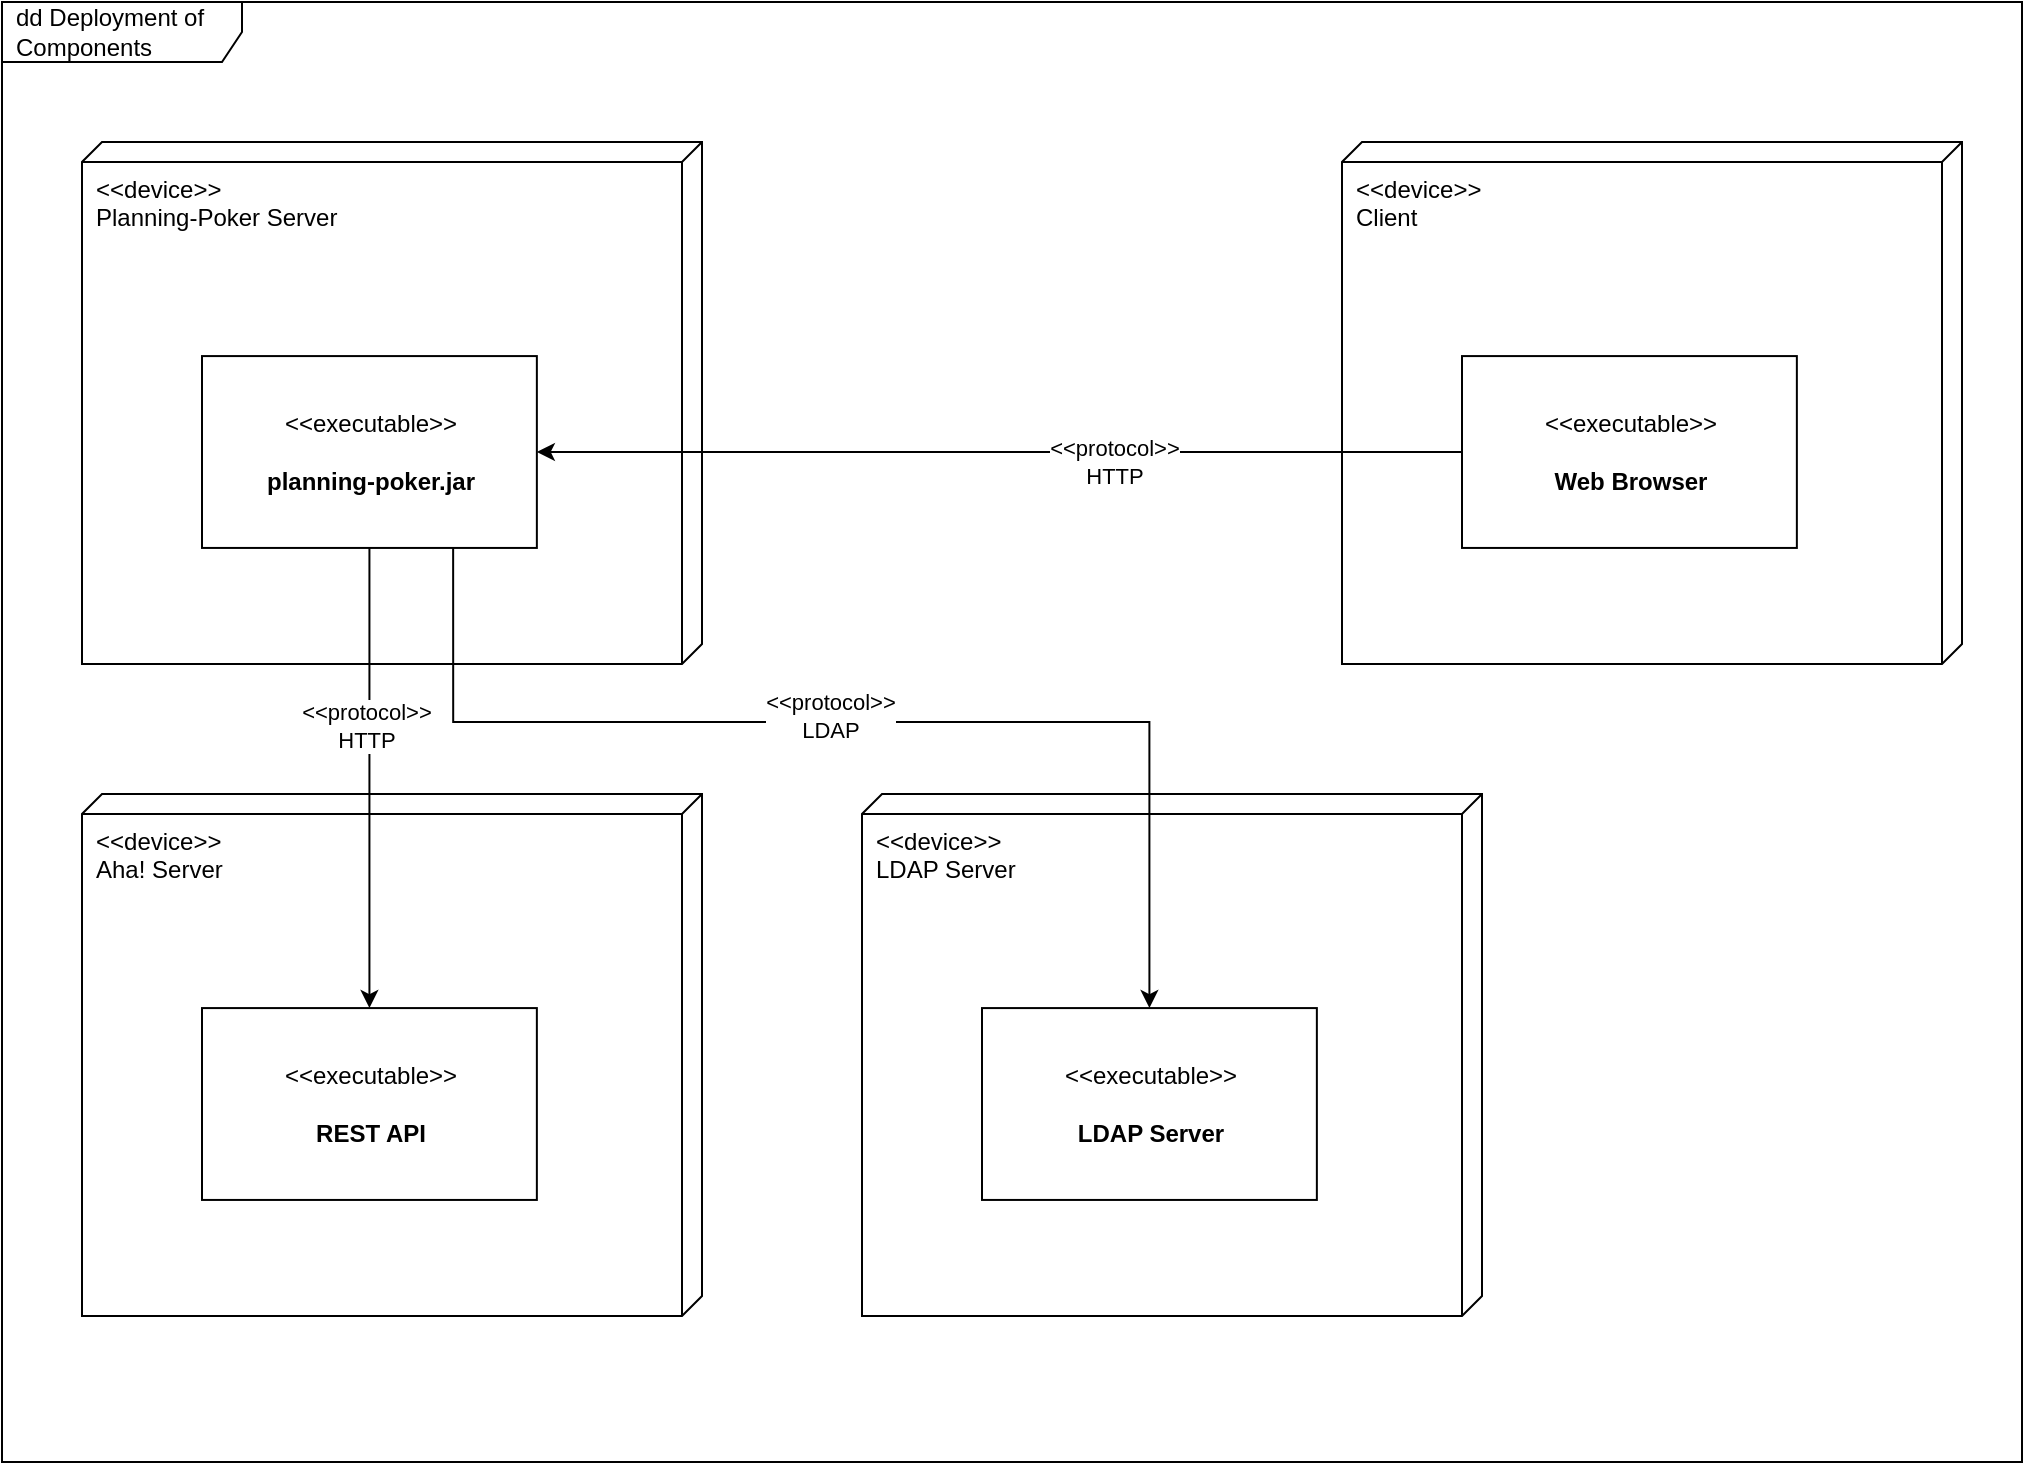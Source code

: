 <mxfile compressed="false" version="20.3.0" type="device">
  <diagram id="Clue_gm_ekicOMNB30h_" name="Page-1">
    <mxGraphModel dx="1872" dy="907" grid="1" gridSize="10" guides="1" tooltips="1" connect="1" arrows="1" fold="1" page="1" pageScale="1" pageWidth="1169" pageHeight="827" math="0" shadow="0">
      <root>
        <mxCell id="0" />
        <mxCell id="1" parent="0" />
        <mxCell id="mGE9tZvGB-g8vQap3XKN-1" value="dd Deployment of Components" style="shape=umlFrame;whiteSpace=wrap;html=1;width=120;height=30;boundedLbl=1;verticalAlign=middle;align=left;spacingLeft=5;movable=1;resizable=1;rotatable=1;deletable=1;editable=1;connectable=1;" parent="1" vertex="1">
          <mxGeometry y="170" width="1010" height="730" as="geometry" />
        </mxCell>
        <mxCell id="mGE9tZvGB-g8vQap3XKN-2" value="&amp;lt;&amp;lt;device&amp;gt;&amp;gt;&lt;br&gt;Planning-Poker Server" style="verticalAlign=top;align=left;shape=cube;size=10;direction=south;fontStyle=0;html=1;boundedLbl=1;spacingLeft=5;" parent="1" vertex="1">
          <mxGeometry x="40" y="240" width="310" height="261" as="geometry" />
        </mxCell>
        <mxCell id="mGE9tZvGB-g8vQap3XKN-7" value="&amp;lt;&amp;lt;executable&amp;gt;&amp;gt;&lt;br&gt;&lt;br&gt;&lt;b&gt;planning-poker.jar&lt;/b&gt;" style="text;html=1;align=center;verticalAlign=middle;dashed=0;fillColor=#ffffff;strokeColor=#000000;" parent="mGE9tZvGB-g8vQap3XKN-2" vertex="1">
          <mxGeometry x="60" y="107.04" width="167.43" height="95.93" as="geometry" />
        </mxCell>
        <mxCell id="mGE9tZvGB-g8vQap3XKN-8" value="&amp;lt;&amp;lt;device&amp;gt;&amp;gt;&lt;br&gt;Client" style="verticalAlign=top;align=left;shape=cube;size=10;direction=south;fontStyle=0;html=1;boundedLbl=1;spacingLeft=5;" parent="1" vertex="1">
          <mxGeometry x="670" y="240" width="310" height="261" as="geometry" />
        </mxCell>
        <mxCell id="mGE9tZvGB-g8vQap3XKN-9" value="&amp;lt;&amp;lt;executable&amp;gt;&amp;gt;&lt;br&gt;&lt;br&gt;&lt;b&gt;Web Browser&lt;/b&gt;" style="text;html=1;align=center;verticalAlign=middle;dashed=0;fillColor=#ffffff;strokeColor=#000000;" parent="mGE9tZvGB-g8vQap3XKN-8" vertex="1">
          <mxGeometry x="60" y="107.04" width="167.43" height="95.93" as="geometry" />
        </mxCell>
        <mxCell id="mGE9tZvGB-g8vQap3XKN-10" style="edgeStyle=orthogonalEdgeStyle;rounded=0;orthogonalLoop=1;jettySize=auto;html=1;exitX=0;exitY=0.5;exitDx=0;exitDy=0;" parent="1" source="mGE9tZvGB-g8vQap3XKN-9" target="mGE9tZvGB-g8vQap3XKN-7" edge="1">
          <mxGeometry relative="1" as="geometry" />
        </mxCell>
        <mxCell id="mGE9tZvGB-g8vQap3XKN-11" value="&amp;lt;&amp;lt;protocol&amp;gt;&amp;gt;&lt;br&gt;HTTP" style="edgeLabel;html=1;align=center;verticalAlign=middle;resizable=0;points=[];" parent="mGE9tZvGB-g8vQap3XKN-10" vertex="1" connectable="0">
          <mxGeometry x="-0.248" y="5" relative="1" as="geometry">
            <mxPoint as="offset" />
          </mxGeometry>
        </mxCell>
        <mxCell id="3tXjNq_8ndhW5hLObYnR-1" value="&amp;lt;&amp;lt;device&amp;gt;&amp;gt;&lt;br&gt;Aha! Server" style="verticalAlign=top;align=left;shape=cube;size=10;direction=south;fontStyle=0;html=1;boundedLbl=1;spacingLeft=5;" parent="1" vertex="1">
          <mxGeometry x="40" y="566" width="310" height="261" as="geometry" />
        </mxCell>
        <mxCell id="3tXjNq_8ndhW5hLObYnR-2" value="&amp;lt;&amp;lt;executable&amp;gt;&amp;gt;&lt;br&gt;&lt;br&gt;&lt;b&gt;REST API&lt;/b&gt;" style="text;html=1;align=center;verticalAlign=middle;dashed=0;fillColor=#ffffff;strokeColor=#000000;" parent="3tXjNq_8ndhW5hLObYnR-1" vertex="1">
          <mxGeometry x="60" y="107.04" width="167.43" height="95.93" as="geometry" />
        </mxCell>
        <mxCell id="3tXjNq_8ndhW5hLObYnR-3" style="edgeStyle=orthogonalEdgeStyle;rounded=0;orthogonalLoop=1;jettySize=auto;html=1;exitX=0.5;exitY=1;exitDx=0;exitDy=0;" parent="1" source="mGE9tZvGB-g8vQap3XKN-7" target="3tXjNq_8ndhW5hLObYnR-2" edge="1">
          <mxGeometry relative="1" as="geometry" />
        </mxCell>
        <mxCell id="xRRp3f5qvnLS3ipYV5iW-4" value="&amp;lt;&amp;lt;protocol&amp;gt;&amp;gt;&lt;br&gt;HTTP" style="edgeLabel;html=1;align=center;verticalAlign=middle;resizable=0;points=[];" vertex="1" connectable="0" parent="3tXjNq_8ndhW5hLObYnR-3">
          <mxGeometry x="-0.226" y="-2" relative="1" as="geometry">
            <mxPoint as="offset" />
          </mxGeometry>
        </mxCell>
        <mxCell id="xRRp3f5qvnLS3ipYV5iW-1" value="&amp;lt;&amp;lt;device&amp;gt;&amp;gt;&lt;br&gt;LDAP Server" style="verticalAlign=top;align=left;shape=cube;size=10;direction=south;fontStyle=0;html=1;boundedLbl=1;spacingLeft=5;" vertex="1" parent="1">
          <mxGeometry x="430" y="566" width="310" height="261" as="geometry" />
        </mxCell>
        <mxCell id="xRRp3f5qvnLS3ipYV5iW-2" value="&amp;lt;&amp;lt;executable&amp;gt;&amp;gt;&lt;br&gt;&lt;br&gt;&lt;b&gt;LDAP Server&lt;/b&gt;" style="text;html=1;align=center;verticalAlign=middle;dashed=0;fillColor=#ffffff;strokeColor=#000000;" vertex="1" parent="xRRp3f5qvnLS3ipYV5iW-1">
          <mxGeometry x="60" y="107.04" width="167.43" height="95.93" as="geometry" />
        </mxCell>
        <mxCell id="xRRp3f5qvnLS3ipYV5iW-3" style="edgeStyle=orthogonalEdgeStyle;rounded=0;orthogonalLoop=1;jettySize=auto;html=1;exitX=0.75;exitY=1;exitDx=0;exitDy=0;entryX=0.5;entryY=0;entryDx=0;entryDy=0;" edge="1" parent="1" source="mGE9tZvGB-g8vQap3XKN-7" target="xRRp3f5qvnLS3ipYV5iW-2">
          <mxGeometry relative="1" as="geometry">
            <Array as="points">
              <mxPoint x="226" y="530" />
              <mxPoint x="574" y="530" />
            </Array>
          </mxGeometry>
        </mxCell>
        <mxCell id="xRRp3f5qvnLS3ipYV5iW-5" value="&amp;lt;&amp;lt;protocol&amp;gt;&amp;gt;&lt;br&gt;LDAP" style="edgeLabel;html=1;align=center;verticalAlign=middle;resizable=0;points=[];" vertex="1" connectable="0" parent="xRRp3f5qvnLS3ipYV5iW-3">
          <mxGeometry x="-0.047" y="3" relative="1" as="geometry">
            <mxPoint as="offset" />
          </mxGeometry>
        </mxCell>
      </root>
    </mxGraphModel>
  </diagram>
</mxfile>
